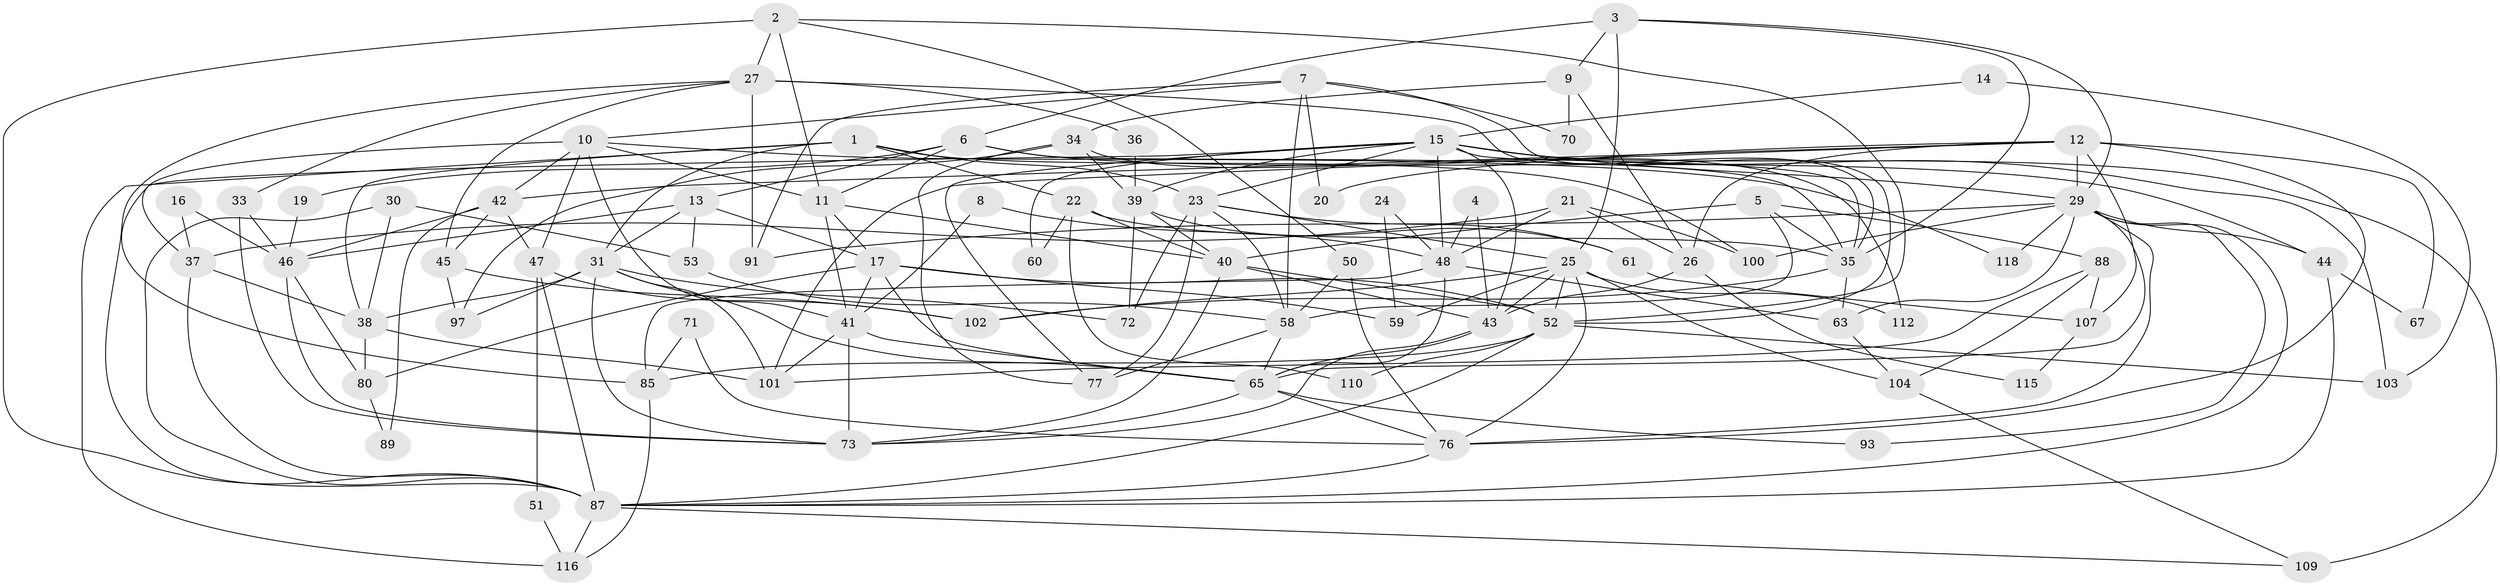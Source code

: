// Generated by graph-tools (version 1.1) at 2025/52/02/27/25 19:52:01]
// undirected, 82 vertices, 195 edges
graph export_dot {
graph [start="1"]
  node [color=gray90,style=filled];
  1 [super="+84"];
  2 [super="+18"];
  3;
  4;
  5 [super="+57"];
  6 [super="+105"];
  7 [super="+86"];
  8;
  9;
  10 [super="+28"];
  11;
  12 [super="+99"];
  13;
  14;
  15 [super="+74"];
  16;
  17 [super="+90"];
  19;
  20;
  21 [super="+94"];
  22;
  23 [super="+49"];
  24;
  25 [super="+32"];
  26;
  27 [super="+114"];
  29 [super="+81"];
  30;
  31 [super="+69"];
  33;
  34;
  35 [super="+54"];
  36;
  37 [super="+79"];
  38 [super="+64"];
  39 [super="+106"];
  40 [super="+62"];
  41 [super="+83"];
  42 [super="+75"];
  43 [super="+56"];
  44;
  45;
  46 [super="+78"];
  47 [super="+55"];
  48 [super="+82"];
  50 [super="+92"];
  51;
  52 [super="+95"];
  53;
  58 [super="+96"];
  59;
  60;
  61;
  63 [super="+66"];
  65 [super="+68"];
  67;
  70;
  71;
  72;
  73 [super="+108"];
  76 [super="+117"];
  77;
  80;
  85 [super="+98"];
  87 [super="+111"];
  88;
  89;
  91;
  93;
  97;
  100;
  101;
  102;
  103;
  104 [super="+113"];
  107;
  109;
  110;
  112;
  115;
  116;
  118;
  1 -- 116;
  1 -- 38 [weight=2];
  1 -- 23;
  1 -- 100;
  1 -- 22;
  1 -- 31;
  2 -- 27 [weight=2];
  2 -- 11;
  2 -- 87;
  2 -- 50;
  2 -- 52;
  3 -- 6;
  3 -- 9;
  3 -- 29;
  3 -- 35;
  3 -- 25;
  4 -- 48;
  4 -- 43;
  5 -- 88;
  5 -- 40;
  5 -- 58;
  5 -- 35;
  6 -- 11;
  6 -- 13;
  6 -- 19;
  6 -- 35;
  6 -- 44;
  7 -- 10;
  7 -- 20;
  7 -- 58;
  7 -- 91;
  7 -- 52;
  7 -- 70;
  8 -- 48 [weight=2];
  8 -- 41;
  9 -- 34;
  9 -- 26;
  9 -- 70;
  10 -- 42;
  10 -- 47;
  10 -- 37;
  10 -- 118;
  10 -- 41;
  10 -- 11;
  11 -- 40;
  11 -- 17;
  11 -- 41;
  12 -- 42;
  12 -- 29;
  12 -- 67;
  12 -- 20;
  12 -- 101;
  12 -- 26;
  12 -- 107;
  12 -- 76;
  13 -- 17;
  13 -- 46;
  13 -- 53;
  13 -- 31;
  14 -- 15;
  14 -- 103;
  15 -- 35;
  15 -- 77;
  15 -- 103;
  15 -- 109;
  15 -- 48;
  15 -- 23;
  15 -- 60;
  15 -- 29;
  15 -- 43;
  15 -- 85;
  15 -- 39;
  16 -- 37;
  16 -- 46;
  17 -- 52;
  17 -- 65;
  17 -- 80;
  17 -- 59;
  17 -- 41;
  19 -- 46;
  21 -- 100;
  21 -- 26;
  21 -- 48;
  21 -- 37;
  22 -- 35;
  22 -- 60;
  22 -- 110;
  22 -- 40;
  23 -- 58;
  23 -- 72;
  23 -- 77;
  23 -- 25;
  23 -- 61;
  24 -- 59;
  24 -- 48;
  25 -- 43;
  25 -- 59;
  25 -- 104;
  25 -- 112;
  25 -- 52;
  25 -- 102;
  25 -- 76;
  26 -- 43;
  26 -- 115;
  27 -- 35;
  27 -- 45;
  27 -- 33;
  27 -- 36;
  27 -- 87;
  27 -- 91;
  29 -- 65;
  29 -- 118;
  29 -- 100;
  29 -- 93;
  29 -- 87;
  29 -- 91;
  29 -- 44;
  29 -- 76;
  29 -- 63;
  30 -- 53;
  30 -- 87;
  30 -- 38;
  31 -- 101;
  31 -- 72;
  31 -- 97;
  31 -- 73;
  31 -- 38;
  31 -- 65;
  33 -- 46;
  33 -- 73;
  34 -- 77;
  34 -- 97;
  34 -- 39;
  34 -- 112;
  35 -- 102;
  35 -- 63;
  36 -- 39;
  37 -- 87;
  37 -- 38;
  38 -- 80;
  38 -- 101;
  39 -- 72;
  39 -- 61;
  39 -- 40;
  40 -- 52;
  40 -- 73;
  40 -- 43;
  41 -- 73;
  41 -- 101;
  41 -- 65;
  42 -- 47;
  42 -- 46;
  42 -- 89;
  42 -- 45;
  43 -- 73;
  43 -- 65;
  44 -- 67;
  44 -- 87;
  45 -- 102;
  45 -- 97;
  46 -- 80;
  46 -- 73;
  47 -- 87;
  47 -- 51;
  47 -- 102;
  48 -- 65;
  48 -- 63;
  48 -- 85;
  50 -- 58 [weight=2];
  50 -- 76;
  51 -- 116;
  52 -- 110;
  52 -- 103;
  52 -- 87;
  52 -- 85;
  53 -- 58;
  58 -- 65;
  58 -- 77;
  61 -- 107;
  63 -- 104;
  65 -- 76;
  65 -- 93;
  65 -- 73;
  71 -- 76;
  71 -- 85;
  76 -- 87;
  80 -- 89;
  85 -- 116;
  87 -- 109;
  87 -- 116;
  88 -- 107;
  88 -- 101;
  88 -- 104;
  104 -- 109;
  107 -- 115;
}
